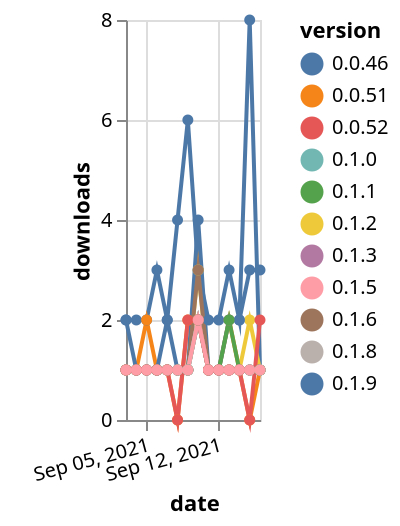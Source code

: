 {"$schema": "https://vega.github.io/schema/vega-lite/v5.json", "description": "A simple bar chart with embedded data.", "data": {"values": [{"date": "2021-09-03", "total": 3199, "delta": 2, "version": "0.0.46"}, {"date": "2021-09-04", "total": 3201, "delta": 2, "version": "0.0.46"}, {"date": "2021-09-05", "total": 3203, "delta": 2, "version": "0.0.46"}, {"date": "2021-09-06", "total": 3206, "delta": 3, "version": "0.0.46"}, {"date": "2021-09-07", "total": 3208, "delta": 2, "version": "0.0.46"}, {"date": "2021-09-08", "total": 3212, "delta": 4, "version": "0.0.46"}, {"date": "2021-09-09", "total": 3218, "delta": 6, "version": "0.0.46"}, {"date": "2021-09-10", "total": 3221, "delta": 3, "version": "0.0.46"}, {"date": "2021-09-11", "total": 3223, "delta": 2, "version": "0.0.46"}, {"date": "2021-09-12", "total": 3225, "delta": 2, "version": "0.0.46"}, {"date": "2021-09-13", "total": 3228, "delta": 3, "version": "0.0.46"}, {"date": "2021-09-14", "total": 3230, "delta": 2, "version": "0.0.46"}, {"date": "2021-09-15", "total": 3238, "delta": 8, "version": "0.0.46"}, {"date": "2021-09-16", "total": 3239, "delta": 1, "version": "0.0.46"}, {"date": "2021-09-03", "total": 165, "delta": 1, "version": "0.0.51"}, {"date": "2021-09-04", "total": 166, "delta": 1, "version": "0.0.51"}, {"date": "2021-09-05", "total": 168, "delta": 2, "version": "0.0.51"}, {"date": "2021-09-06", "total": 169, "delta": 1, "version": "0.0.51"}, {"date": "2021-09-07", "total": 170, "delta": 1, "version": "0.0.51"}, {"date": "2021-09-08", "total": 170, "delta": 0, "version": "0.0.51"}, {"date": "2021-09-09", "total": 172, "delta": 2, "version": "0.0.51"}, {"date": "2021-09-10", "total": 174, "delta": 2, "version": "0.0.51"}, {"date": "2021-09-11", "total": 175, "delta": 1, "version": "0.0.51"}, {"date": "2021-09-12", "total": 176, "delta": 1, "version": "0.0.51"}, {"date": "2021-09-13", "total": 178, "delta": 2, "version": "0.0.51"}, {"date": "2021-09-14", "total": 179, "delta": 1, "version": "0.0.51"}, {"date": "2021-09-15", "total": 179, "delta": 0, "version": "0.0.51"}, {"date": "2021-09-16", "total": 180, "delta": 1, "version": "0.0.51"}, {"date": "2021-09-03", "total": 171, "delta": 1, "version": "0.1.3"}, {"date": "2021-09-04", "total": 172, "delta": 1, "version": "0.1.3"}, {"date": "2021-09-05", "total": 173, "delta": 1, "version": "0.1.3"}, {"date": "2021-09-06", "total": 174, "delta": 1, "version": "0.1.3"}, {"date": "2021-09-07", "total": 175, "delta": 1, "version": "0.1.3"}, {"date": "2021-09-08", "total": 176, "delta": 1, "version": "0.1.3"}, {"date": "2021-09-09", "total": 177, "delta": 1, "version": "0.1.3"}, {"date": "2021-09-10", "total": 179, "delta": 2, "version": "0.1.3"}, {"date": "2021-09-11", "total": 180, "delta": 1, "version": "0.1.3"}, {"date": "2021-09-12", "total": 181, "delta": 1, "version": "0.1.3"}, {"date": "2021-09-13", "total": 182, "delta": 1, "version": "0.1.3"}, {"date": "2021-09-14", "total": 183, "delta": 1, "version": "0.1.3"}, {"date": "2021-09-15", "total": 184, "delta": 1, "version": "0.1.3"}, {"date": "2021-09-16", "total": 185, "delta": 1, "version": "0.1.3"}, {"date": "2021-09-03", "total": 258, "delta": 1, "version": "0.1.2"}, {"date": "2021-09-04", "total": 259, "delta": 1, "version": "0.1.2"}, {"date": "2021-09-05", "total": 260, "delta": 1, "version": "0.1.2"}, {"date": "2021-09-06", "total": 261, "delta": 1, "version": "0.1.2"}, {"date": "2021-09-07", "total": 262, "delta": 1, "version": "0.1.2"}, {"date": "2021-09-08", "total": 263, "delta": 1, "version": "0.1.2"}, {"date": "2021-09-09", "total": 264, "delta": 1, "version": "0.1.2"}, {"date": "2021-09-10", "total": 267, "delta": 3, "version": "0.1.2"}, {"date": "2021-09-11", "total": 268, "delta": 1, "version": "0.1.2"}, {"date": "2021-09-12", "total": 269, "delta": 1, "version": "0.1.2"}, {"date": "2021-09-13", "total": 270, "delta": 1, "version": "0.1.2"}, {"date": "2021-09-14", "total": 271, "delta": 1, "version": "0.1.2"}, {"date": "2021-09-15", "total": 273, "delta": 2, "version": "0.1.2"}, {"date": "2021-09-16", "total": 274, "delta": 1, "version": "0.1.2"}, {"date": "2021-09-03", "total": 247, "delta": 2, "version": "0.1.9"}, {"date": "2021-09-04", "total": 248, "delta": 1, "version": "0.1.9"}, {"date": "2021-09-05", "total": 249, "delta": 1, "version": "0.1.9"}, {"date": "2021-09-06", "total": 250, "delta": 1, "version": "0.1.9"}, {"date": "2021-09-07", "total": 252, "delta": 2, "version": "0.1.9"}, {"date": "2021-09-08", "total": 253, "delta": 1, "version": "0.1.9"}, {"date": "2021-09-09", "total": 254, "delta": 1, "version": "0.1.9"}, {"date": "2021-09-10", "total": 258, "delta": 4, "version": "0.1.9"}, {"date": "2021-09-11", "total": 259, "delta": 1, "version": "0.1.9"}, {"date": "2021-09-12", "total": 260, "delta": 1, "version": "0.1.9"}, {"date": "2021-09-13", "total": 262, "delta": 2, "version": "0.1.9"}, {"date": "2021-09-14", "total": 264, "delta": 2, "version": "0.1.9"}, {"date": "2021-09-15", "total": 267, "delta": 3, "version": "0.1.9"}, {"date": "2021-09-16", "total": 270, "delta": 3, "version": "0.1.9"}, {"date": "2021-09-03", "total": 166, "delta": 1, "version": "0.1.1"}, {"date": "2021-09-04", "total": 167, "delta": 1, "version": "0.1.1"}, {"date": "2021-09-05", "total": 168, "delta": 1, "version": "0.1.1"}, {"date": "2021-09-06", "total": 169, "delta": 1, "version": "0.1.1"}, {"date": "2021-09-07", "total": 170, "delta": 1, "version": "0.1.1"}, {"date": "2021-09-08", "total": 171, "delta": 1, "version": "0.1.1"}, {"date": "2021-09-09", "total": 172, "delta": 1, "version": "0.1.1"}, {"date": "2021-09-10", "total": 174, "delta": 2, "version": "0.1.1"}, {"date": "2021-09-11", "total": 175, "delta": 1, "version": "0.1.1"}, {"date": "2021-09-12", "total": 176, "delta": 1, "version": "0.1.1"}, {"date": "2021-09-13", "total": 178, "delta": 2, "version": "0.1.1"}, {"date": "2021-09-14", "total": 179, "delta": 1, "version": "0.1.1"}, {"date": "2021-09-15", "total": 180, "delta": 1, "version": "0.1.1"}, {"date": "2021-09-16", "total": 181, "delta": 1, "version": "0.1.1"}, {"date": "2021-09-03", "total": 336, "delta": 1, "version": "0.1.6"}, {"date": "2021-09-04", "total": 337, "delta": 1, "version": "0.1.6"}, {"date": "2021-09-05", "total": 338, "delta": 1, "version": "0.1.6"}, {"date": "2021-09-06", "total": 339, "delta": 1, "version": "0.1.6"}, {"date": "2021-09-07", "total": 340, "delta": 1, "version": "0.1.6"}, {"date": "2021-09-08", "total": 341, "delta": 1, "version": "0.1.6"}, {"date": "2021-09-09", "total": 342, "delta": 1, "version": "0.1.6"}, {"date": "2021-09-10", "total": 345, "delta": 3, "version": "0.1.6"}, {"date": "2021-09-11", "total": 346, "delta": 1, "version": "0.1.6"}, {"date": "2021-09-12", "total": 347, "delta": 1, "version": "0.1.6"}, {"date": "2021-09-13", "total": 348, "delta": 1, "version": "0.1.6"}, {"date": "2021-09-14", "total": 349, "delta": 1, "version": "0.1.6"}, {"date": "2021-09-15", "total": 350, "delta": 1, "version": "0.1.6"}, {"date": "2021-09-16", "total": 351, "delta": 1, "version": "0.1.6"}, {"date": "2021-09-03", "total": 161, "delta": 1, "version": "0.1.0"}, {"date": "2021-09-04", "total": 162, "delta": 1, "version": "0.1.0"}, {"date": "2021-09-05", "total": 163, "delta": 1, "version": "0.1.0"}, {"date": "2021-09-06", "total": 164, "delta": 1, "version": "0.1.0"}, {"date": "2021-09-07", "total": 165, "delta": 1, "version": "0.1.0"}, {"date": "2021-09-08", "total": 166, "delta": 1, "version": "0.1.0"}, {"date": "2021-09-09", "total": 167, "delta": 1, "version": "0.1.0"}, {"date": "2021-09-10", "total": 169, "delta": 2, "version": "0.1.0"}, {"date": "2021-09-11", "total": 170, "delta": 1, "version": "0.1.0"}, {"date": "2021-09-12", "total": 171, "delta": 1, "version": "0.1.0"}, {"date": "2021-09-13", "total": 172, "delta": 1, "version": "0.1.0"}, {"date": "2021-09-14", "total": 173, "delta": 1, "version": "0.1.0"}, {"date": "2021-09-15", "total": 174, "delta": 1, "version": "0.1.0"}, {"date": "2021-09-16", "total": 175, "delta": 1, "version": "0.1.0"}, {"date": "2021-09-03", "total": 130, "delta": 1, "version": "0.1.8"}, {"date": "2021-09-04", "total": 131, "delta": 1, "version": "0.1.8"}, {"date": "2021-09-05", "total": 132, "delta": 1, "version": "0.1.8"}, {"date": "2021-09-06", "total": 133, "delta": 1, "version": "0.1.8"}, {"date": "2021-09-07", "total": 134, "delta": 1, "version": "0.1.8"}, {"date": "2021-09-08", "total": 135, "delta": 1, "version": "0.1.8"}, {"date": "2021-09-09", "total": 136, "delta": 1, "version": "0.1.8"}, {"date": "2021-09-10", "total": 138, "delta": 2, "version": "0.1.8"}, {"date": "2021-09-11", "total": 139, "delta": 1, "version": "0.1.8"}, {"date": "2021-09-12", "total": 140, "delta": 1, "version": "0.1.8"}, {"date": "2021-09-13", "total": 141, "delta": 1, "version": "0.1.8"}, {"date": "2021-09-14", "total": 142, "delta": 1, "version": "0.1.8"}, {"date": "2021-09-15", "total": 143, "delta": 1, "version": "0.1.8"}, {"date": "2021-09-16", "total": 144, "delta": 1, "version": "0.1.8"}, {"date": "2021-09-03", "total": 187, "delta": 1, "version": "0.0.52"}, {"date": "2021-09-04", "total": 188, "delta": 1, "version": "0.0.52"}, {"date": "2021-09-05", "total": 189, "delta": 1, "version": "0.0.52"}, {"date": "2021-09-06", "total": 190, "delta": 1, "version": "0.0.52"}, {"date": "2021-09-07", "total": 191, "delta": 1, "version": "0.0.52"}, {"date": "2021-09-08", "total": 191, "delta": 0, "version": "0.0.52"}, {"date": "2021-09-09", "total": 193, "delta": 2, "version": "0.0.52"}, {"date": "2021-09-10", "total": 195, "delta": 2, "version": "0.0.52"}, {"date": "2021-09-11", "total": 196, "delta": 1, "version": "0.0.52"}, {"date": "2021-09-12", "total": 197, "delta": 1, "version": "0.0.52"}, {"date": "2021-09-13", "total": 198, "delta": 1, "version": "0.0.52"}, {"date": "2021-09-14", "total": 199, "delta": 1, "version": "0.0.52"}, {"date": "2021-09-15", "total": 199, "delta": 0, "version": "0.0.52"}, {"date": "2021-09-16", "total": 201, "delta": 2, "version": "0.0.52"}, {"date": "2021-09-03", "total": 177, "delta": 1, "version": "0.1.5"}, {"date": "2021-09-04", "total": 178, "delta": 1, "version": "0.1.5"}, {"date": "2021-09-05", "total": 179, "delta": 1, "version": "0.1.5"}, {"date": "2021-09-06", "total": 180, "delta": 1, "version": "0.1.5"}, {"date": "2021-09-07", "total": 181, "delta": 1, "version": "0.1.5"}, {"date": "2021-09-08", "total": 182, "delta": 1, "version": "0.1.5"}, {"date": "2021-09-09", "total": 183, "delta": 1, "version": "0.1.5"}, {"date": "2021-09-10", "total": 185, "delta": 2, "version": "0.1.5"}, {"date": "2021-09-11", "total": 186, "delta": 1, "version": "0.1.5"}, {"date": "2021-09-12", "total": 187, "delta": 1, "version": "0.1.5"}, {"date": "2021-09-13", "total": 188, "delta": 1, "version": "0.1.5"}, {"date": "2021-09-14", "total": 189, "delta": 1, "version": "0.1.5"}, {"date": "2021-09-15", "total": 190, "delta": 1, "version": "0.1.5"}, {"date": "2021-09-16", "total": 191, "delta": 1, "version": "0.1.5"}]}, "width": "container", "mark": {"type": "line", "point": {"filled": true}}, "encoding": {"x": {"field": "date", "type": "temporal", "timeUnit": "yearmonthdate", "title": "date", "axis": {"labelAngle": -15}}, "y": {"field": "delta", "type": "quantitative", "title": "downloads"}, "color": {"field": "version", "type": "nominal"}, "tooltip": {"field": "delta"}}}